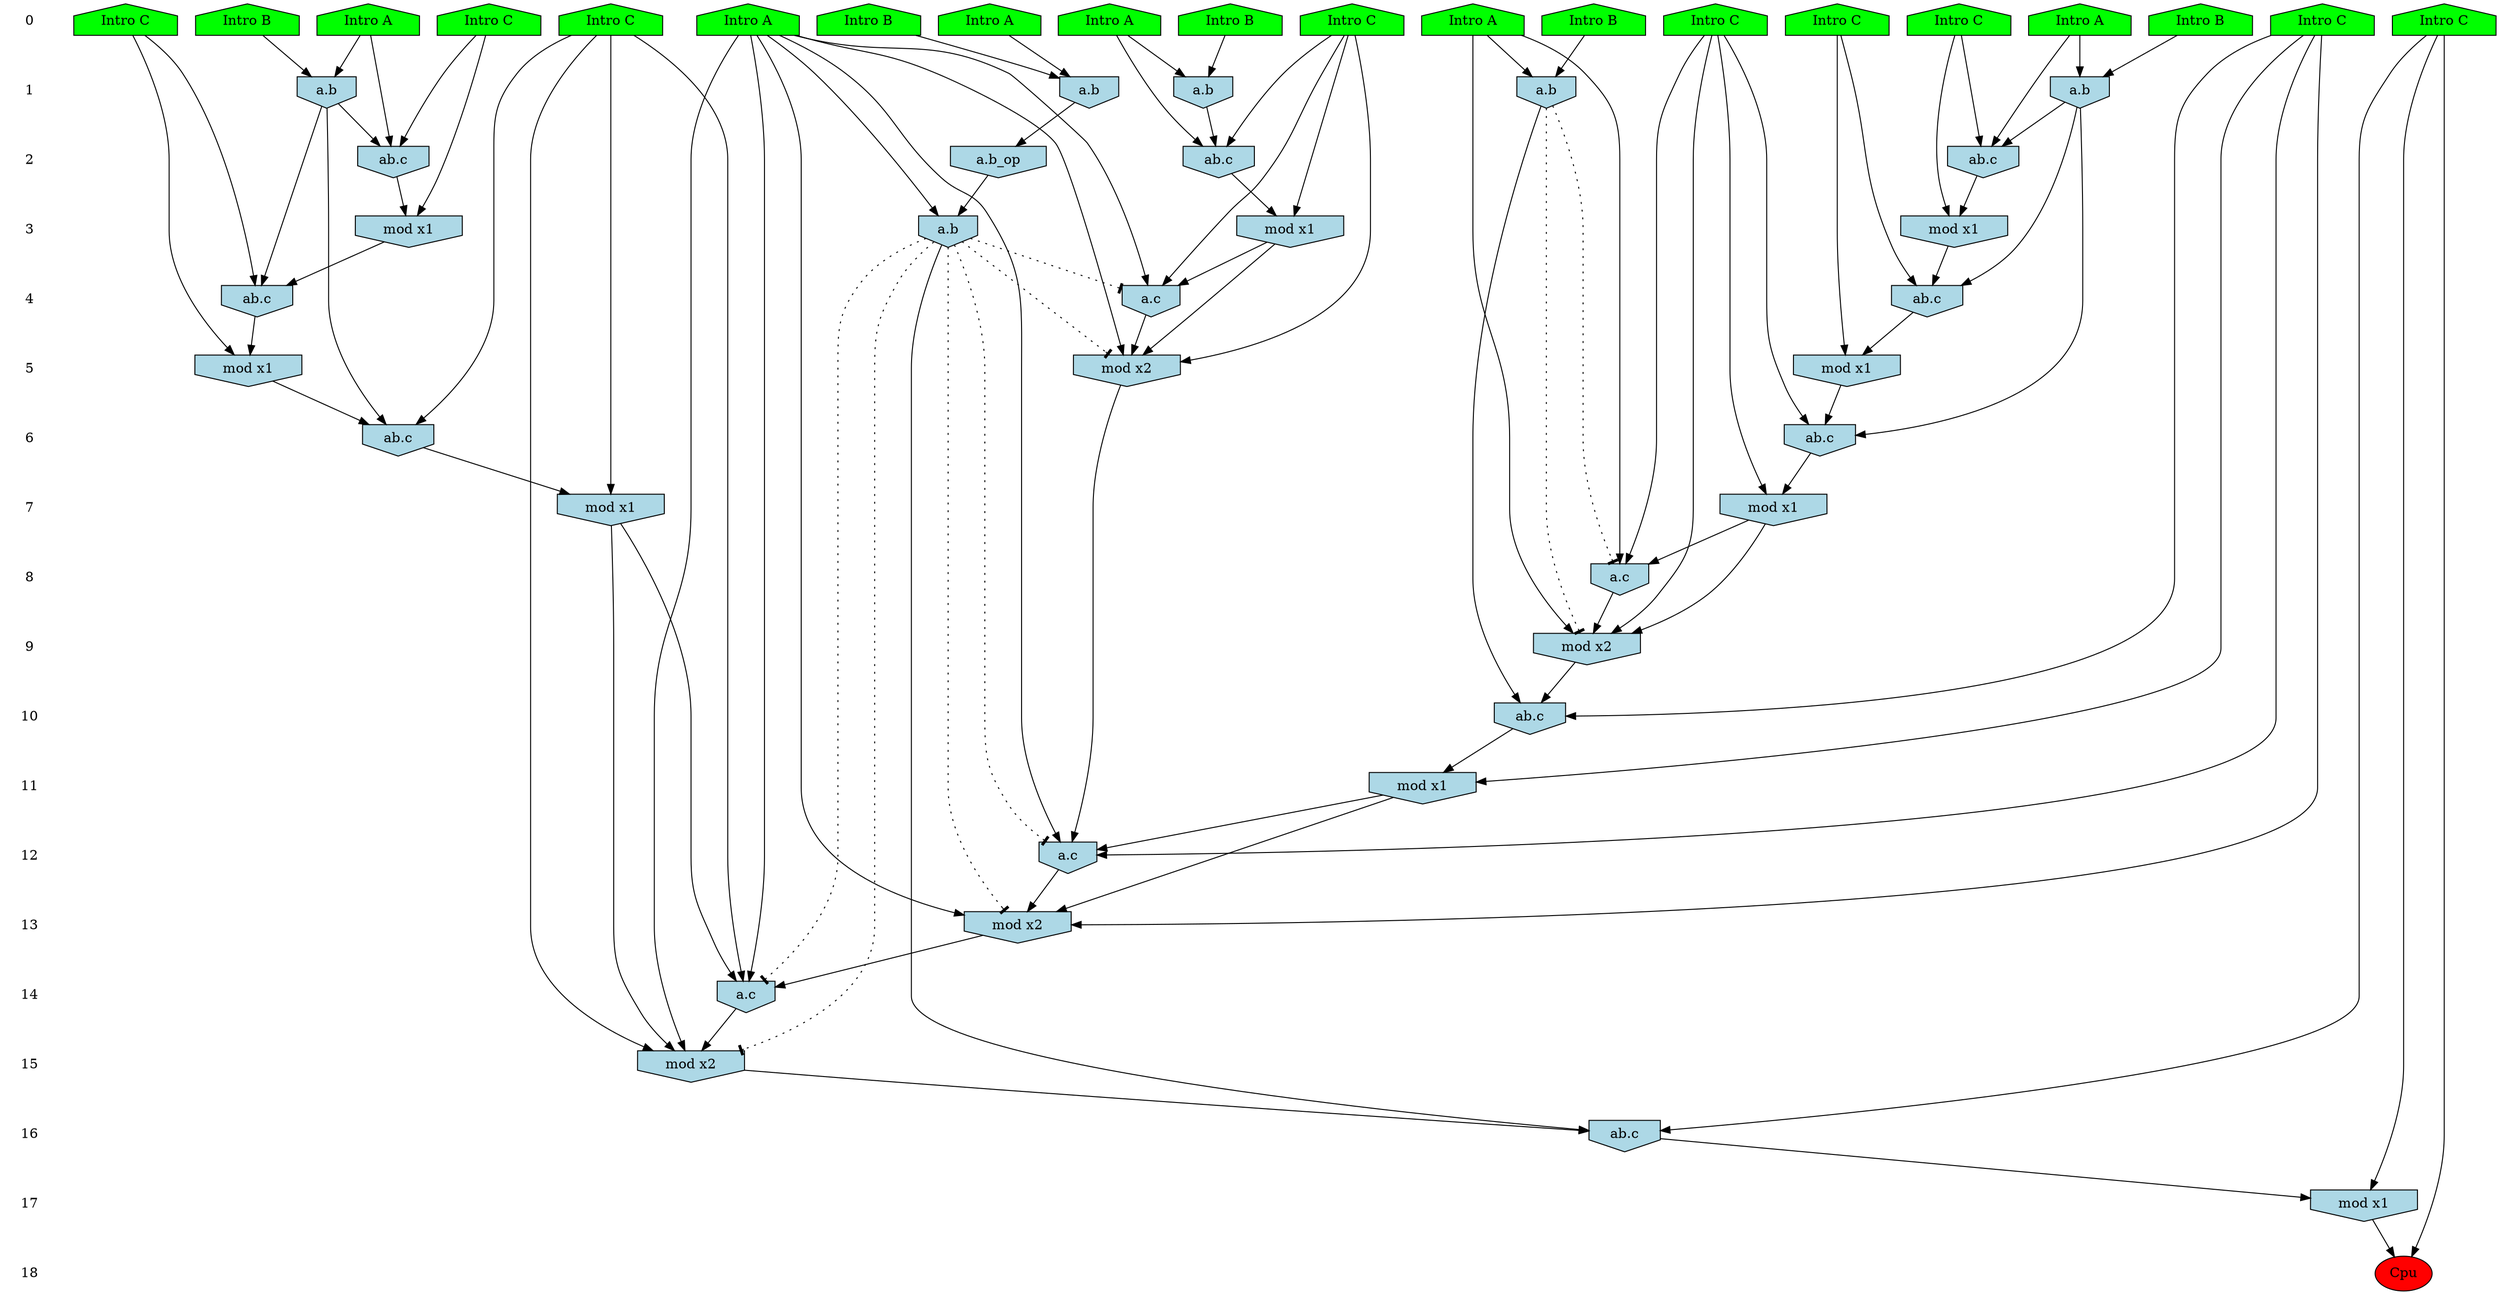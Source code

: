 /* Compression of 1 causal flows obtained in average at 2.103325E+01 t.u */
/* Compressed causal flows were: [3958] */
digraph G{
 ranksep=.5 ; 
{ rank = same ; "0" [shape=plaintext] ; node_1 [label ="Intro A", shape=house, style=filled, fillcolor=green] ;
node_2 [label ="Intro A", shape=house, style=filled, fillcolor=green] ;
node_3 [label ="Intro B", shape=house, style=filled, fillcolor=green] ;
node_4 [label ="Intro A", shape=house, style=filled, fillcolor=green] ;
node_5 [label ="Intro B", shape=house, style=filled, fillcolor=green] ;
node_6 [label ="Intro B", shape=house, style=filled, fillcolor=green] ;
node_7 [label ="Intro A", shape=house, style=filled, fillcolor=green] ;
node_8 [label ="Intro B", shape=house, style=filled, fillcolor=green] ;
node_9 [label ="Intro A", shape=house, style=filled, fillcolor=green] ;
node_10 [label ="Intro A", shape=house, style=filled, fillcolor=green] ;
node_11 [label ="Intro B", shape=house, style=filled, fillcolor=green] ;
node_12 [label ="Intro C", shape=house, style=filled, fillcolor=green] ;
node_13 [label ="Intro C", shape=house, style=filled, fillcolor=green] ;
node_14 [label ="Intro C", shape=house, style=filled, fillcolor=green] ;
node_15 [label ="Intro C", shape=house, style=filled, fillcolor=green] ;
node_16 [label ="Intro C", shape=house, style=filled, fillcolor=green] ;
node_17 [label ="Intro C", shape=house, style=filled, fillcolor=green] ;
node_18 [label ="Intro C", shape=house, style=filled, fillcolor=green] ;
node_19 [label ="Intro C", shape=house, style=filled, fillcolor=green] ;
node_20 [label ="Intro C", shape=house, style=filled, fillcolor=green] ;
}
{ rank = same ; "1" [shape=plaintext] ; node_21 [label="a.b", shape=invhouse, style=filled, fillcolor = lightblue] ;
node_22 [label="a.b", shape=invhouse, style=filled, fillcolor = lightblue] ;
node_25 [label="a.b", shape=invhouse, style=filled, fillcolor = lightblue] ;
node_29 [label="a.b", shape=invhouse, style=filled, fillcolor = lightblue] ;
node_35 [label="a.b", shape=invhouse, style=filled, fillcolor = lightblue] ;
}
{ rank = same ; "2" [shape=plaintext] ; node_23 [label="ab.c", shape=invhouse, style=filled, fillcolor = lightblue] ;
node_24 [label="ab.c", shape=invhouse, style=filled, fillcolor = lightblue] ;
node_37 [label="ab.c", shape=invhouse, style=filled, fillcolor = lightblue] ;
node_42 [label="a.b_op", shape=invhouse, style=filled, fillcolor = lightblue] ;
}
{ rank = same ; "3" [shape=plaintext] ; node_26 [label="mod x1", shape=invhouse, style=filled, fillcolor = lightblue] ;
node_28 [label="mod x1", shape=invhouse, style=filled, fillcolor = lightblue] ;
node_40 [label="mod x1", shape=invhouse, style=filled, fillcolor = lightblue] ;
node_51 [label="a.b", shape=invhouse, style=filled, fillcolor = lightblue] ;
}
{ rank = same ; "4" [shape=plaintext] ; node_27 [label="ab.c", shape=invhouse, style=filled, fillcolor = lightblue] ;
node_39 [label="a.c", shape=invhouse, style=filled, fillcolor = lightblue] ;
node_43 [label="ab.c", shape=invhouse, style=filled, fillcolor = lightblue] ;
}
{ rank = same ; "5" [shape=plaintext] ; node_30 [label="mod x1", shape=invhouse, style=filled, fillcolor = lightblue] ;
node_41 [label="mod x2", shape=invhouse, style=filled, fillcolor = lightblue] ;
node_44 [label="mod x1", shape=invhouse, style=filled, fillcolor = lightblue] ;
}
{ rank = same ; "6" [shape=plaintext] ; node_31 [label="ab.c", shape=invhouse, style=filled, fillcolor = lightblue] ;
node_45 [label="ab.c", shape=invhouse, style=filled, fillcolor = lightblue] ;
}
{ rank = same ; "7" [shape=plaintext] ; node_32 [label="mod x1", shape=invhouse, style=filled, fillcolor = lightblue] ;
node_46 [label="mod x1", shape=invhouse, style=filled, fillcolor = lightblue] ;
}
{ rank = same ; "8" [shape=plaintext] ; node_33 [label="a.c", shape=invhouse, style=filled, fillcolor = lightblue] ;
}
{ rank = same ; "9" [shape=plaintext] ; node_34 [label="mod x2", shape=invhouse, style=filled, fillcolor = lightblue] ;
}
{ rank = same ; "10" [shape=plaintext] ; node_36 [label="ab.c", shape=invhouse, style=filled, fillcolor = lightblue] ;
}
{ rank = same ; "11" [shape=plaintext] ; node_38 [label="mod x1", shape=invhouse, style=filled, fillcolor = lightblue] ;
}
{ rank = same ; "12" [shape=plaintext] ; node_47 [label="a.c", shape=invhouse, style=filled, fillcolor = lightblue] ;
}
{ rank = same ; "13" [shape=plaintext] ; node_48 [label="mod x2", shape=invhouse, style=filled, fillcolor = lightblue] ;
}
{ rank = same ; "14" [shape=plaintext] ; node_49 [label="a.c", shape=invhouse, style=filled, fillcolor = lightblue] ;
}
{ rank = same ; "15" [shape=plaintext] ; node_50 [label="mod x2", shape=invhouse, style=filled, fillcolor = lightblue] ;
}
{ rank = same ; "16" [shape=plaintext] ; node_52 [label="ab.c", shape=invhouse, style=filled, fillcolor = lightblue] ;
}
{ rank = same ; "17" [shape=plaintext] ; node_53 [label="mod x1", shape=invhouse, style=filled, fillcolor = lightblue] ;
}
{ rank = same ; "18" [shape=plaintext] ; node_54 [label ="Cpu", style=filled, fillcolor=red] ;
}
"0" -> "1" [style="invis"]; 
"1" -> "2" [style="invis"]; 
"2" -> "3" [style="invis"]; 
"3" -> "4" [style="invis"]; 
"4" -> "5" [style="invis"]; 
"5" -> "6" [style="invis"]; 
"6" -> "7" [style="invis"]; 
"7" -> "8" [style="invis"]; 
"8" -> "9" [style="invis"]; 
"9" -> "10" [style="invis"]; 
"10" -> "11" [style="invis"]; 
"11" -> "12" [style="invis"]; 
"12" -> "13" [style="invis"]; 
"13" -> "14" [style="invis"]; 
"14" -> "15" [style="invis"]; 
"15" -> "16" [style="invis"]; 
"16" -> "17" [style="invis"]; 
"17" -> "18" [style="invis"]; 
node_1 -> node_21
node_3 -> node_21
node_7 -> node_22
node_8 -> node_22
node_7 -> node_23
node_17 -> node_23
node_22 -> node_23
node_1 -> node_24
node_12 -> node_24
node_21 -> node_24
node_2 -> node_25
node_11 -> node_25
node_17 -> node_26
node_23 -> node_26
node_15 -> node_27
node_22 -> node_27
node_26 -> node_27
node_12 -> node_28
node_24 -> node_28
node_5 -> node_29
node_9 -> node_29
node_15 -> node_30
node_27 -> node_30
node_19 -> node_31
node_22 -> node_31
node_30 -> node_31
node_19 -> node_32
node_31 -> node_32
node_10 -> node_33
node_19 -> node_33
node_32 -> node_33
node_10 -> node_34
node_19 -> node_34
node_32 -> node_34
node_33 -> node_34
node_6 -> node_35
node_10 -> node_35
node_14 -> node_36
node_34 -> node_36
node_35 -> node_36
node_2 -> node_37
node_20 -> node_37
node_25 -> node_37
node_14 -> node_38
node_36 -> node_38
node_4 -> node_39
node_12 -> node_39
node_28 -> node_39
node_20 -> node_40
node_37 -> node_40
node_4 -> node_41
node_12 -> node_41
node_28 -> node_41
node_39 -> node_41
node_29 -> node_42
node_18 -> node_43
node_25 -> node_43
node_40 -> node_43
node_18 -> node_44
node_43 -> node_44
node_13 -> node_45
node_25 -> node_45
node_44 -> node_45
node_13 -> node_46
node_45 -> node_46
node_4 -> node_47
node_14 -> node_47
node_38 -> node_47
node_41 -> node_47
node_4 -> node_48
node_14 -> node_48
node_38 -> node_48
node_47 -> node_48
node_4 -> node_49
node_13 -> node_49
node_46 -> node_49
node_48 -> node_49
node_4 -> node_50
node_13 -> node_50
node_46 -> node_50
node_49 -> node_50
node_4 -> node_51
node_42 -> node_51
node_16 -> node_52
node_50 -> node_52
node_51 -> node_52
node_16 -> node_53
node_52 -> node_53
node_16 -> node_54
node_53 -> node_54
node_35 -> node_34 [style=dotted, arrowhead = tee] 
node_35 -> node_33 [style=dotted, arrowhead = tee] 
node_51 -> node_50 [style=dotted, arrowhead = tee] 
node_51 -> node_49 [style=dotted, arrowhead = tee] 
node_51 -> node_48 [style=dotted, arrowhead = tee] 
node_51 -> node_47 [style=dotted, arrowhead = tee] 
node_51 -> node_41 [style=dotted, arrowhead = tee] 
node_51 -> node_39 [style=dotted, arrowhead = tee] 
}
/*
 Dot generation time: 0.000232
*/